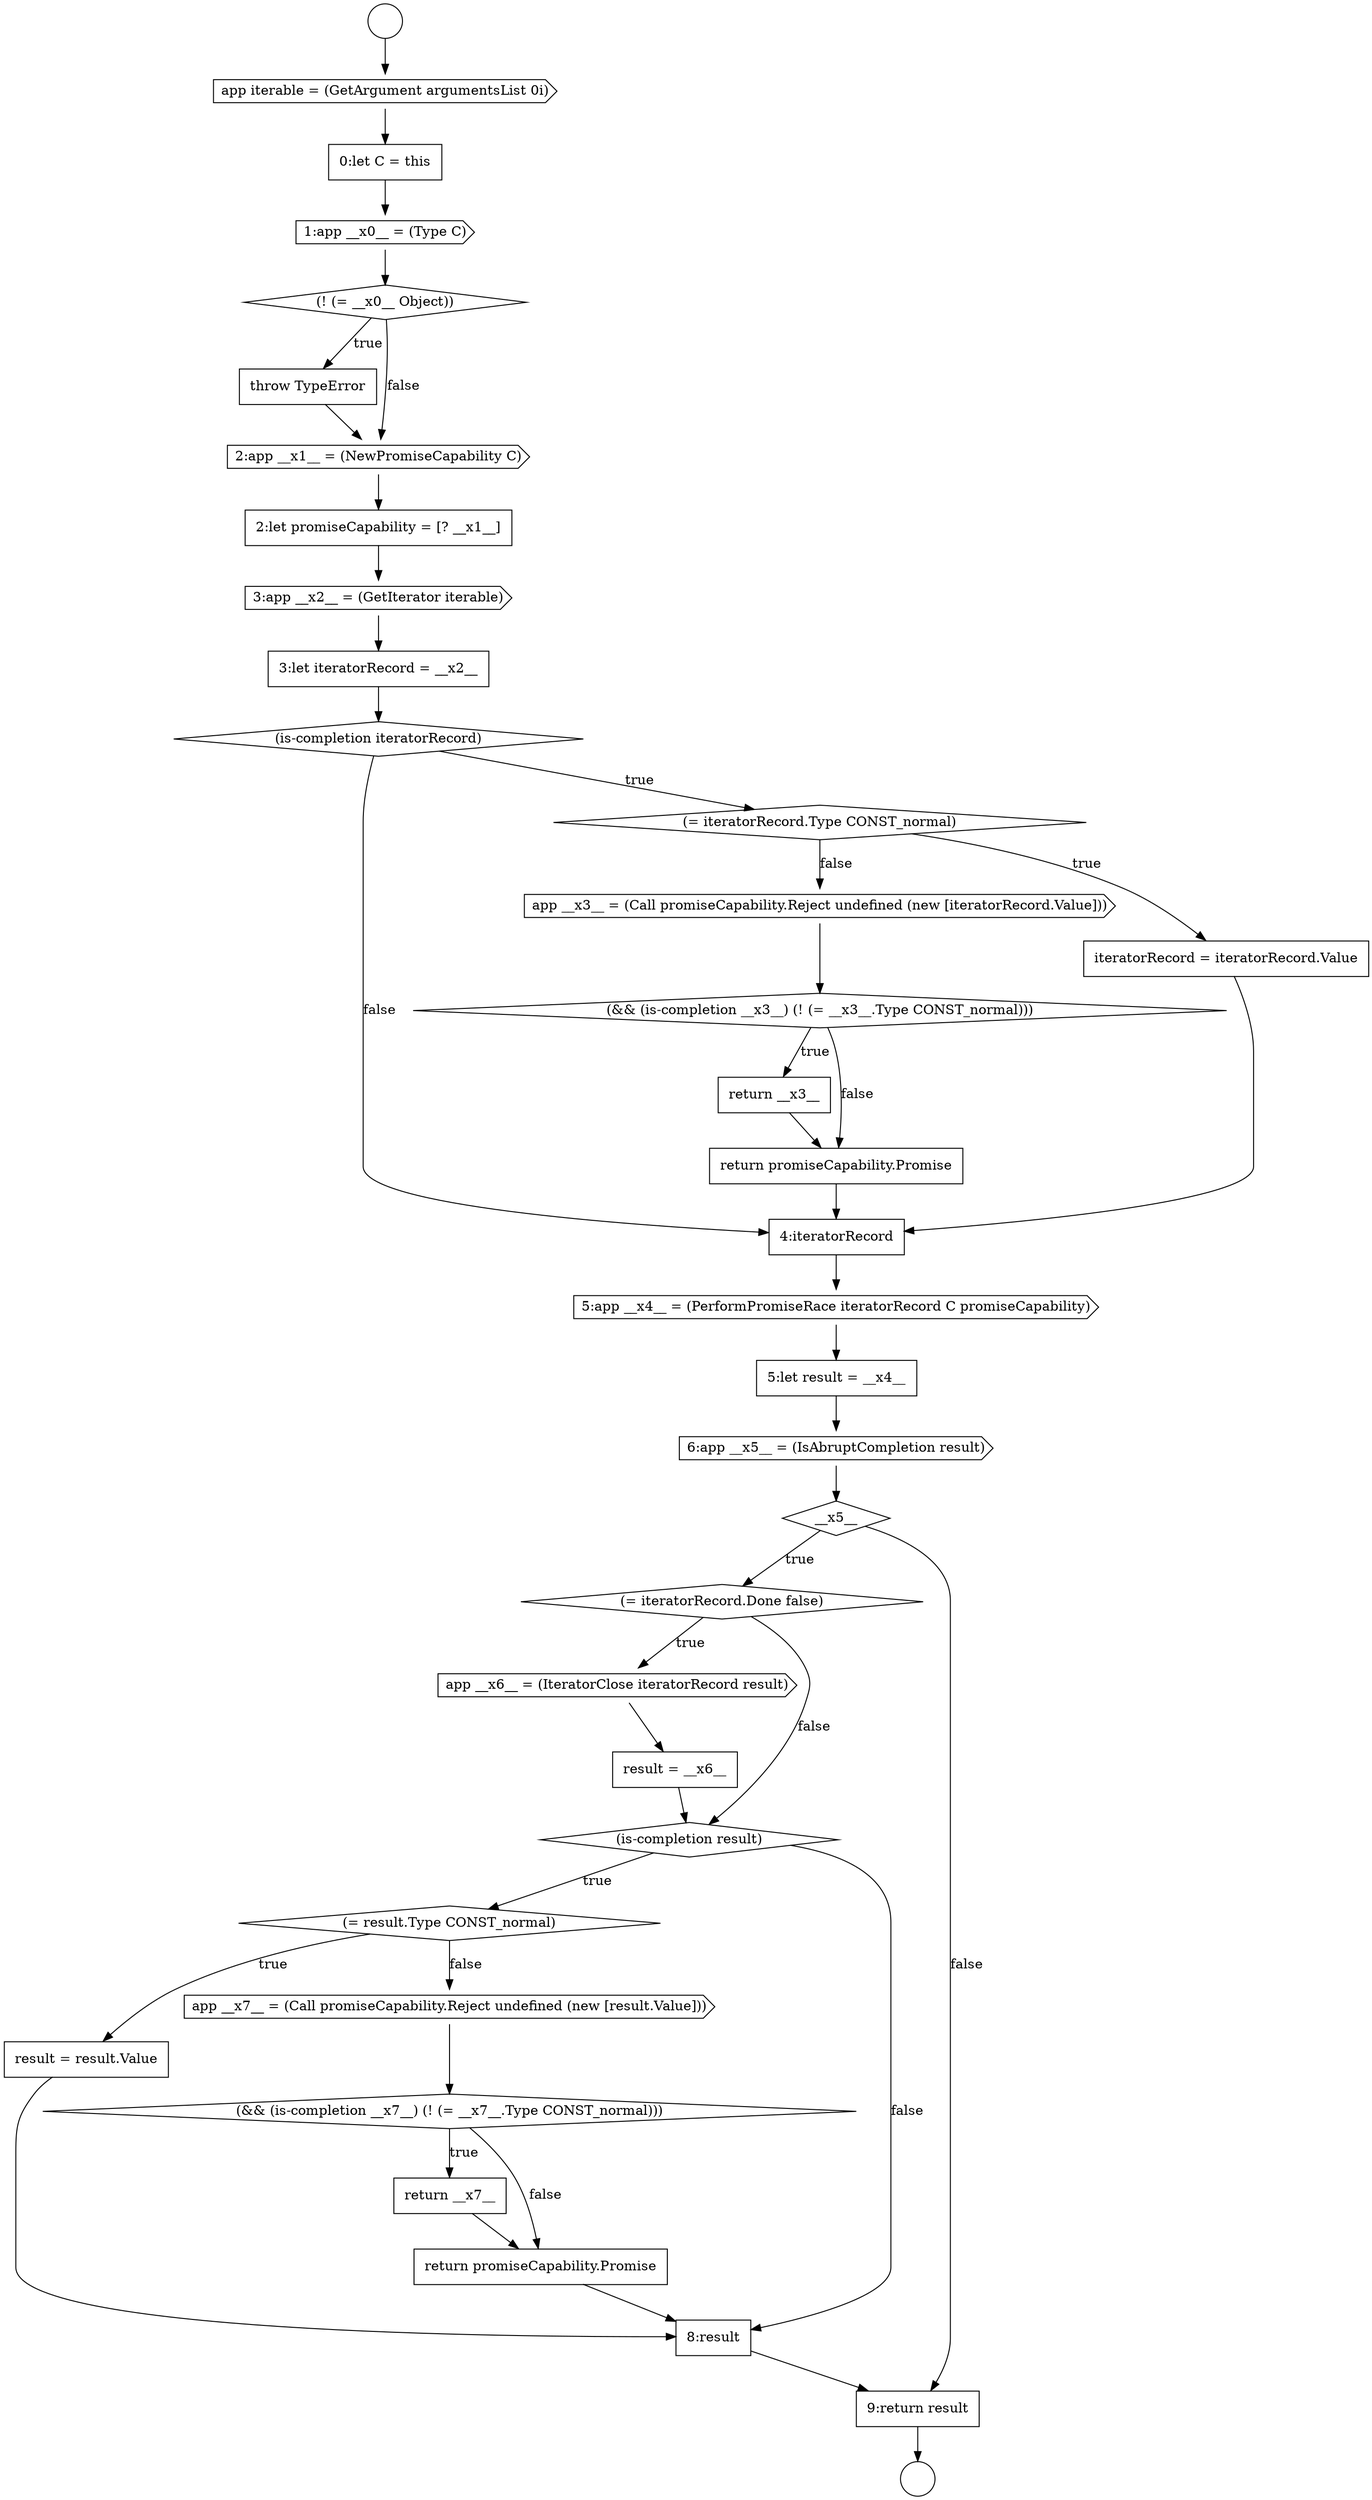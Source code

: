 digraph {
  node17969 [shape=cds, label=<<font color="black">6:app __x5__ = (IsAbruptCompletion result)</font>> color="black" fillcolor="white" style=filled]
  node17976 [shape=none, margin=0, label=<<font color="black">
    <table border="0" cellborder="1" cellspacing="0" cellpadding="10">
      <tr><td align="left">result = result.Value</td></tr>
    </table>
  </font>> color="black" fillcolor="white" style=filled]
  node17972 [shape=cds, label=<<font color="black">app __x6__ = (IteratorClose iteratorRecord result)</font>> color="black" fillcolor="white" style=filled]
  node17979 [shape=none, margin=0, label=<<font color="black">
    <table border="0" cellborder="1" cellspacing="0" cellpadding="10">
      <tr><td align="left">return __x7__</td></tr>
    </table>
  </font>> color="black" fillcolor="white" style=filled]
  node17966 [shape=none, margin=0, label=<<font color="black">
    <table border="0" cellborder="1" cellspacing="0" cellpadding="10">
      <tr><td align="left">4:iteratorRecord</td></tr>
    </table>
  </font>> color="black" fillcolor="white" style=filled]
  node17958 [shape=none, margin=0, label=<<font color="black">
    <table border="0" cellborder="1" cellspacing="0" cellpadding="10">
      <tr><td align="left">3:let iteratorRecord = __x2__</td></tr>
    </table>
  </font>> color="black" fillcolor="white" style=filled]
  node17967 [shape=cds, label=<<font color="black">5:app __x4__ = (PerformPromiseRace iteratorRecord C promiseCapability)</font>> color="black" fillcolor="white" style=filled]
  node17963 [shape=diamond, label=<<font color="black">(&amp;&amp; (is-completion __x3__) (! (= __x3__.Type CONST_normal)))</font>> color="black" fillcolor="white" style=filled]
  node17949 [shape=circle label=" " color="black" fillcolor="white" style=filled]
  node17964 [shape=none, margin=0, label=<<font color="black">
    <table border="0" cellborder="1" cellspacing="0" cellpadding="10">
      <tr><td align="left">return __x3__</td></tr>
    </table>
  </font>> color="black" fillcolor="white" style=filled]
  node17952 [shape=cds, label=<<font color="black">1:app __x0__ = (Type C)</font>> color="black" fillcolor="white" style=filled]
  node17971 [shape=diamond, label=<<font color="black">(= iteratorRecord.Done false)</font>> color="black" fillcolor="white" style=filled]
  node17977 [shape=cds, label=<<font color="black">app __x7__ = (Call promiseCapability.Reject undefined (new [result.Value]))</font>> color="black" fillcolor="white" style=filled]
  node17970 [shape=diamond, label=<<font color="black">__x5__</font>> color="black" fillcolor="white" style=filled]
  node17973 [shape=none, margin=0, label=<<font color="black">
    <table border="0" cellborder="1" cellspacing="0" cellpadding="10">
      <tr><td align="left">result = __x6__</td></tr>
    </table>
  </font>> color="black" fillcolor="white" style=filled]
  node17956 [shape=none, margin=0, label=<<font color="black">
    <table border="0" cellborder="1" cellspacing="0" cellpadding="10">
      <tr><td align="left">2:let promiseCapability = [? __x1__]</td></tr>
    </table>
  </font>> color="black" fillcolor="white" style=filled]
  node17954 [shape=none, margin=0, label=<<font color="black">
    <table border="0" cellborder="1" cellspacing="0" cellpadding="10">
      <tr><td align="left">throw TypeError</td></tr>
    </table>
  </font>> color="black" fillcolor="white" style=filled]
  node17959 [shape=diamond, label=<<font color="black">(is-completion iteratorRecord)</font>> color="black" fillcolor="white" style=filled]
  node17950 [shape=cds, label=<<font color="black">app iterable = (GetArgument argumentsList 0i)</font>> color="black" fillcolor="white" style=filled]
  node17955 [shape=cds, label=<<font color="black">2:app __x1__ = (NewPromiseCapability C)</font>> color="black" fillcolor="white" style=filled]
  node17962 [shape=cds, label=<<font color="black">app __x3__ = (Call promiseCapability.Reject undefined (new [iteratorRecord.Value]))</font>> color="black" fillcolor="white" style=filled]
  node17975 [shape=diamond, label=<<font color="black">(= result.Type CONST_normal)</font>> color="black" fillcolor="white" style=filled]
  node17980 [shape=none, margin=0, label=<<font color="black">
    <table border="0" cellborder="1" cellspacing="0" cellpadding="10">
      <tr><td align="left">return promiseCapability.Promise</td></tr>
    </table>
  </font>> color="black" fillcolor="white" style=filled]
  node17957 [shape=cds, label=<<font color="black">3:app __x2__ = (GetIterator iterable)</font>> color="black" fillcolor="white" style=filled]
  node17974 [shape=diamond, label=<<font color="black">(is-completion result)</font>> color="black" fillcolor="white" style=filled]
  node17953 [shape=diamond, label=<<font color="black">(! (= __x0__ Object))</font>> color="black" fillcolor="white" style=filled]
  node17968 [shape=none, margin=0, label=<<font color="black">
    <table border="0" cellborder="1" cellspacing="0" cellpadding="10">
      <tr><td align="left">5:let result = __x4__</td></tr>
    </table>
  </font>> color="black" fillcolor="white" style=filled]
  node17948 [shape=circle label=" " color="black" fillcolor="white" style=filled]
  node17981 [shape=none, margin=0, label=<<font color="black">
    <table border="0" cellborder="1" cellspacing="0" cellpadding="10">
      <tr><td align="left">8:result</td></tr>
    </table>
  </font>> color="black" fillcolor="white" style=filled]
  node17960 [shape=diamond, label=<<font color="black">(= iteratorRecord.Type CONST_normal)</font>> color="black" fillcolor="white" style=filled]
  node17951 [shape=none, margin=0, label=<<font color="black">
    <table border="0" cellborder="1" cellspacing="0" cellpadding="10">
      <tr><td align="left">0:let C = this</td></tr>
    </table>
  </font>> color="black" fillcolor="white" style=filled]
  node17961 [shape=none, margin=0, label=<<font color="black">
    <table border="0" cellborder="1" cellspacing="0" cellpadding="10">
      <tr><td align="left">iteratorRecord = iteratorRecord.Value</td></tr>
    </table>
  </font>> color="black" fillcolor="white" style=filled]
  node17978 [shape=diamond, label=<<font color="black">(&amp;&amp; (is-completion __x7__) (! (= __x7__.Type CONST_normal)))</font>> color="black" fillcolor="white" style=filled]
  node17965 [shape=none, margin=0, label=<<font color="black">
    <table border="0" cellborder="1" cellspacing="0" cellpadding="10">
      <tr><td align="left">return promiseCapability.Promise</td></tr>
    </table>
  </font>> color="black" fillcolor="white" style=filled]
  node17982 [shape=none, margin=0, label=<<font color="black">
    <table border="0" cellborder="1" cellspacing="0" cellpadding="10">
      <tr><td align="left">9:return result</td></tr>
    </table>
  </font>> color="black" fillcolor="white" style=filled]
  node17964 -> node17965 [ color="black"]
  node17979 -> node17980 [ color="black"]
  node17966 -> node17967 [ color="black"]
  node17951 -> node17952 [ color="black"]
  node17970 -> node17971 [label=<<font color="black">true</font>> color="black"]
  node17970 -> node17982 [label=<<font color="black">false</font>> color="black"]
  node17971 -> node17972 [label=<<font color="black">true</font>> color="black"]
  node17971 -> node17974 [label=<<font color="black">false</font>> color="black"]
  node17978 -> node17979 [label=<<font color="black">true</font>> color="black"]
  node17978 -> node17980 [label=<<font color="black">false</font>> color="black"]
  node17969 -> node17970 [ color="black"]
  node17963 -> node17964 [label=<<font color="black">true</font>> color="black"]
  node17963 -> node17965 [label=<<font color="black">false</font>> color="black"]
  node17959 -> node17960 [label=<<font color="black">true</font>> color="black"]
  node17959 -> node17966 [label=<<font color="black">false</font>> color="black"]
  node17948 -> node17950 [ color="black"]
  node17982 -> node17949 [ color="black"]
  node17965 -> node17966 [ color="black"]
  node17950 -> node17951 [ color="black"]
  node17958 -> node17959 [ color="black"]
  node17981 -> node17982 [ color="black"]
  node17967 -> node17968 [ color="black"]
  node17972 -> node17973 [ color="black"]
  node17955 -> node17956 [ color="black"]
  node17973 -> node17974 [ color="black"]
  node17961 -> node17966 [ color="black"]
  node17976 -> node17981 [ color="black"]
  node17952 -> node17953 [ color="black"]
  node17974 -> node17975 [label=<<font color="black">true</font>> color="black"]
  node17974 -> node17981 [label=<<font color="black">false</font>> color="black"]
  node17954 -> node17955 [ color="black"]
  node17953 -> node17954 [label=<<font color="black">true</font>> color="black"]
  node17953 -> node17955 [label=<<font color="black">false</font>> color="black"]
  node17962 -> node17963 [ color="black"]
  node17956 -> node17957 [ color="black"]
  node17968 -> node17969 [ color="black"]
  node17980 -> node17981 [ color="black"]
  node17960 -> node17961 [label=<<font color="black">true</font>> color="black"]
  node17960 -> node17962 [label=<<font color="black">false</font>> color="black"]
  node17975 -> node17976 [label=<<font color="black">true</font>> color="black"]
  node17975 -> node17977 [label=<<font color="black">false</font>> color="black"]
  node17977 -> node17978 [ color="black"]
  node17957 -> node17958 [ color="black"]
}
